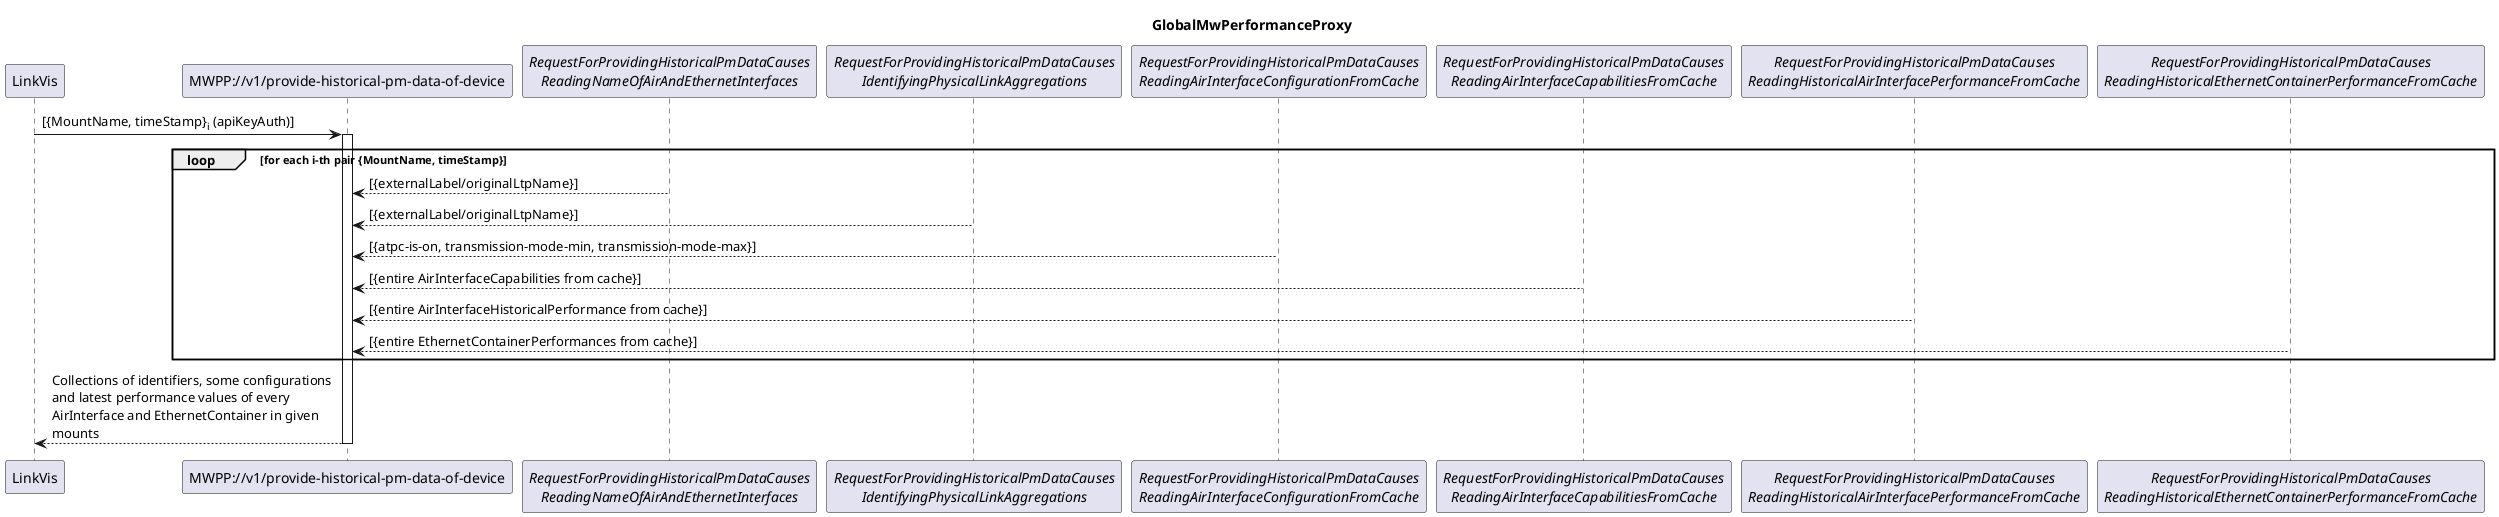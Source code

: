 @startuml 999_GlobalMwPerformanceProxy
skinparam responseMessageBelowArrow true

title
GlobalMwPerformanceProxy
end title

participant "LinkVis" as LinkVis
participant "MWPP://v1/provide-historical-pm-data-of-device" as MWPP
participant "<i>RequestForProvidingHistoricalPmDataCauses</i>\n<i>ReadingNameOfAirAndEthernetInterfaces</i>" as Names
participant "<i>RequestForProvidingHistoricalPmDataCauses</i>\n<i>IdentifyingPhysicalLinkAggregations</i>" as PhysicalAggregations
participant "<i>RequestForProvidingHistoricalPmDataCauses</i>\n<i>ReadingAirInterfaceConfigurationFromCache</i>" as AirInterfaceConfig
participant "<i>RequestForProvidingHistoricalPmDataCauses</i>\n<i>ReadingAirInterfaceCapabilitiesFromCache</i>" as AirInterfaceCapa
participant "<i>RequestForProvidingHistoricalPmDataCauses</i>\n<i>ReadingHistoricalAirInterfacePerformanceFromCache</i>" as AirInterfacePm
participant "<i>RequestForProvidingHistoricalPmDataCauses</i>\n<i>ReadingHistoricalEthernetContainerPerformanceFromCache</i>" as EthernetPm

LinkVis -> MWPP: [{MountName, timeStamp}<sub>i</sub> (apiKeyAuth)]
activate MWPP
loop for each i-th pair {MountName, timeStamp}
    Names --> MWPP: [{externalLabel/originalLtpName}]
    PhysicalAggregations--> MWPP: [{externalLabel/originalLtpName}]
    AirInterfaceConfig --> MWPP: [{atpc-is-on, transmission-mode-min, transmission-mode-max}]
    AirInterfaceCapa --> MWPP: [{entire AirInterfaceCapabilities from cache}]
    AirInterfacePm --> MWPP: [{entire AirInterfaceHistoricalPerformance from cache}]
    EthernetPm --> MWPP: [{entire EthernetContainerPerformances from cache}]
end
MWPP --> LinkVis: Collections of identifiers, some configurations \nand latest performance values of every\nAirInterface and EthernetContainer in given\nmounts 
deactivate MWPP

@enduml
